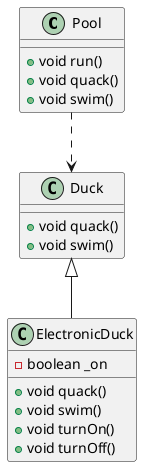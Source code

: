 @startuml

class Pool {
  + void run()
  + void quack()
  + void swim()
}

class Duck {
  + void quack()
  + void swim()
}

class ElectronicDuck extends Duck {
  - boolean _on
  + void quack()
  + void swim()
  + void turnOn()
  + void turnOff()
}

Pool ..> Duck


@enduml
